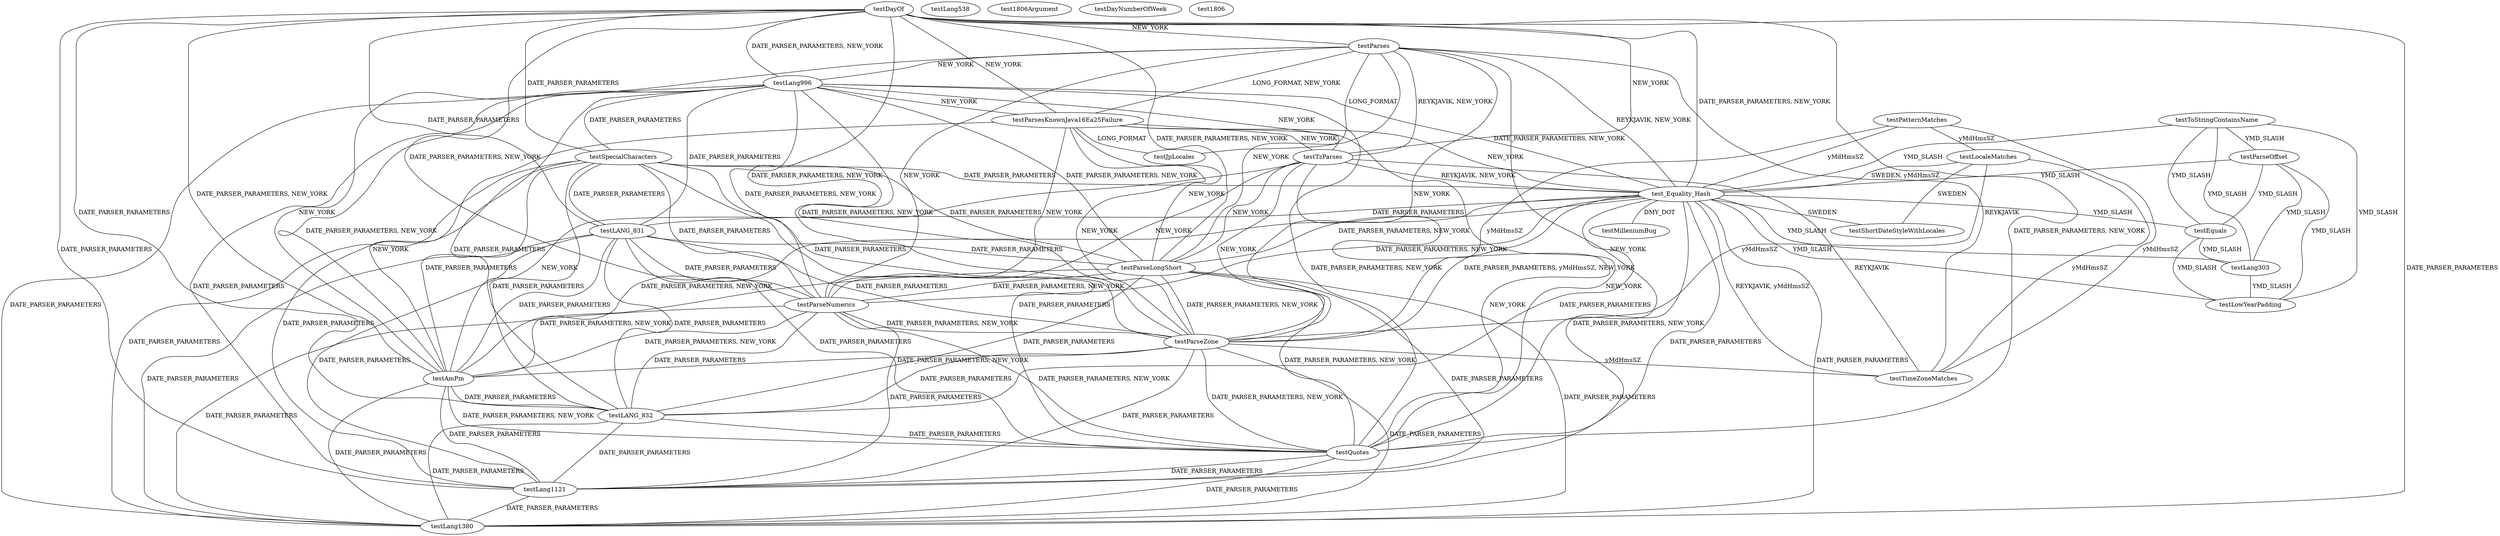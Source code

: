 digraph G {
testDayOf;
testParses;
testLang538;
testPatternMatches;
testLang996;
testParsesKnownJava16Ea25Failure;
testSpecialCharacters;
testToStringContainsName;
testParseOffset;
testLocaleMatches;
test1806Argument;
testTzParses;
test_Equality_Hash;
testEquals;
testLANG_831;
testParseLongShort;
testParseNumerics;
testParseZone;
testAmPm;
testDayNumberOfWeek;
testLang303;
testJpLocales;
test1806;
testLANG_832;
testLowYearPadding;
testQuotes;
testLang1121;
testLang1380;
testTimeZoneMatches;
testMilleniumBug;
testShortDateStyleWithLocales;
testLANG_831 -> testParseLongShort [label=" DATE_PARSER_PARAMETERS", dir=none];
testLANG_831 -> testParseNumerics [label=" DATE_PARSER_PARAMETERS", dir=none];
testLANG_831 -> testParseZone [label=" DATE_PARSER_PARAMETERS", dir=none];
testLANG_831 -> testAmPm [label=" DATE_PARSER_PARAMETERS", dir=none];
testLANG_831 -> testQuotes [label=" DATE_PARSER_PARAMETERS", dir=none];
testLANG_831 -> testLang1121 [label=" DATE_PARSER_PARAMETERS", dir=none];
testLANG_831 -> testLang1380 [label=" DATE_PARSER_PARAMETERS", dir=none];
testLANG_831 -> testLANG_832 [label=" DATE_PARSER_PARAMETERS", dir=none];
testParseLongShort -> testParseNumerics [label=" DATE_PARSER_PARAMETERS, NEW_YORK", dir=none];
testParseLongShort -> testParseZone [label=" DATE_PARSER_PARAMETERS, NEW_YORK", dir=none];
testParseLongShort -> testAmPm [label=" DATE_PARSER_PARAMETERS, NEW_YORK", dir=none];
testParseLongShort -> testQuotes [label=" DATE_PARSER_PARAMETERS, NEW_YORK", dir=none];
testParseLongShort -> testLang1121 [label=" DATE_PARSER_PARAMETERS", dir=none];
testParseLongShort -> testLang1380 [label=" DATE_PARSER_PARAMETERS", dir=none];
testParseLongShort -> testLANG_832 [label=" DATE_PARSER_PARAMETERS", dir=none];
testDayOf -> testLANG_831 [label=" DATE_PARSER_PARAMETERS", dir=none];
testDayOf -> testParseLongShort [label=" DATE_PARSER_PARAMETERS, NEW_YORK", dir=none];
testDayOf -> testParseNumerics [label=" DATE_PARSER_PARAMETERS, NEW_YORK", dir=none];
testDayOf -> testParses [label=" NEW_YORK", dir=none];
testDayOf -> testParseZone [label=" DATE_PARSER_PARAMETERS, NEW_YORK", dir=none];
testDayOf -> testAmPm [label=" DATE_PARSER_PARAMETERS, NEW_YORK", dir=none];
testDayOf -> testLang996 [label=" DATE_PARSER_PARAMETERS, NEW_YORK", dir=none];
testDayOf -> testParsesKnownJava16Ea25Failure [label=" NEW_YORK", dir=none];
testDayOf -> testSpecialCharacters [label=" DATE_PARSER_PARAMETERS", dir=none];
testDayOf -> testLANG_832 [label=" DATE_PARSER_PARAMETERS", dir=none];
testDayOf -> testQuotes [label=" DATE_PARSER_PARAMETERS, NEW_YORK", dir=none];
testDayOf -> testLang1121 [label=" DATE_PARSER_PARAMETERS", dir=none];
testDayOf -> testTzParses [label=" NEW_YORK", dir=none];
testDayOf -> testLang1380 [label=" DATE_PARSER_PARAMETERS", dir=none];
testDayOf -> test_Equality_Hash [label=" DATE_PARSER_PARAMETERS, NEW_YORK", dir=none];
testParseNumerics -> testParseZone [label=" DATE_PARSER_PARAMETERS, NEW_YORK", dir=none];
testParseNumerics -> testAmPm [label=" DATE_PARSER_PARAMETERS, NEW_YORK", dir=none];
testParseNumerics -> testQuotes [label=" DATE_PARSER_PARAMETERS, NEW_YORK", dir=none];
testParseNumerics -> testLang1121 [label=" DATE_PARSER_PARAMETERS", dir=none];
testParseNumerics -> testLang1380 [label=" DATE_PARSER_PARAMETERS", dir=none];
testParseNumerics -> testLANG_832 [label=" DATE_PARSER_PARAMETERS", dir=none];
testParses -> testParseLongShort [label=" NEW_YORK", dir=none];
testParses -> testParseNumerics [label=" NEW_YORK", dir=none];
testParses -> testParseZone [label=" NEW_YORK", dir=none];
testParses -> testAmPm [label=" NEW_YORK", dir=none];
testParses -> testQuotes [label=" NEW_YORK", dir=none];
testParses -> testLang996 [label=" NEW_YORK", dir=none];
testParses -> testJpLocales [label=" LONG_FORMAT", dir=none];
testParses -> testParsesKnownJava16Ea25Failure [label=" LONG_FORMAT, NEW_YORK", dir=none];
testParses -> testTzParses [label=" REYKJAVIK, NEW_YORK", dir=none];
testParses -> testTimeZoneMatches [label=" REYKJAVIK", dir=none];
testParses -> test_Equality_Hash [label=" REYKJAVIK, NEW_YORK", dir=none];
testPatternMatches -> testLocaleMatches [label=" yMdHmsSZ", dir=none];
testPatternMatches -> testParseZone [label=" yMdHmsSZ", dir=none];
testPatternMatches -> testTimeZoneMatches [label=" yMdHmsSZ", dir=none];
testPatternMatches -> test_Equality_Hash [label=" yMdHmsSZ", dir=none];
testParseZone -> testAmPm [label=" DATE_PARSER_PARAMETERS, NEW_YORK", dir=none];
testParseZone -> testQuotes [label=" DATE_PARSER_PARAMETERS, NEW_YORK", dir=none];
testParseZone -> testLang1121 [label=" DATE_PARSER_PARAMETERS", dir=none];
testParseZone -> testLang1380 [label=" DATE_PARSER_PARAMETERS", dir=none];
testParseZone -> testTimeZoneMatches [label=" yMdHmsSZ", dir=none];
testParseZone -> testLANG_832 [label=" DATE_PARSER_PARAMETERS", dir=none];
testAmPm -> testQuotes [label=" DATE_PARSER_PARAMETERS, NEW_YORK", dir=none];
testAmPm -> testLang1121 [label=" DATE_PARSER_PARAMETERS", dir=none];
testAmPm -> testLang1380 [label=" DATE_PARSER_PARAMETERS", dir=none];
testAmPm -> testLANG_832 [label=" DATE_PARSER_PARAMETERS", dir=none];
testLang996 -> testLANG_831 [label=" DATE_PARSER_PARAMETERS", dir=none];
testLang996 -> testParseLongShort [label=" DATE_PARSER_PARAMETERS, NEW_YORK", dir=none];
testLang996 -> testParseNumerics [label=" DATE_PARSER_PARAMETERS, NEW_YORK", dir=none];
testLang996 -> testParseZone [label=" DATE_PARSER_PARAMETERS, NEW_YORK", dir=none];
testLang996 -> testAmPm [label=" DATE_PARSER_PARAMETERS, NEW_YORK", dir=none];
testLang996 -> testParsesKnownJava16Ea25Failure [label=" NEW_YORK", dir=none];
testLang996 -> testSpecialCharacters [label=" DATE_PARSER_PARAMETERS", dir=none];
testLang996 -> testLANG_832 [label=" DATE_PARSER_PARAMETERS", dir=none];
testLang996 -> testQuotes [label=" DATE_PARSER_PARAMETERS, NEW_YORK", dir=none];
testLang996 -> testLang1121 [label=" DATE_PARSER_PARAMETERS", dir=none];
testLang996 -> testTzParses [label=" NEW_YORK", dir=none];
testLang996 -> testLang1380 [label=" DATE_PARSER_PARAMETERS", dir=none];
testLang996 -> test_Equality_Hash [label=" DATE_PARSER_PARAMETERS, NEW_YORK", dir=none];
testLang303 -> testLowYearPadding [label=" YMD_SLASH", dir=none];
testParsesKnownJava16Ea25Failure -> testParseLongShort [label=" NEW_YORK", dir=none];
testParsesKnownJava16Ea25Failure -> testParseNumerics [label=" NEW_YORK", dir=none];
testParsesKnownJava16Ea25Failure -> testParseZone [label=" NEW_YORK", dir=none];
testParsesKnownJava16Ea25Failure -> testAmPm [label=" NEW_YORK", dir=none];
testParsesKnownJava16Ea25Failure -> testQuotes [label=" NEW_YORK", dir=none];
testParsesKnownJava16Ea25Failure -> testJpLocales [label=" LONG_FORMAT", dir=none];
testParsesKnownJava16Ea25Failure -> testTzParses [label=" NEW_YORK", dir=none];
testParsesKnownJava16Ea25Failure -> test_Equality_Hash [label=" NEW_YORK", dir=none];
testSpecialCharacters -> testLANG_831 [label=" DATE_PARSER_PARAMETERS", dir=none];
testSpecialCharacters -> testParseLongShort [label=" DATE_PARSER_PARAMETERS", dir=none];
testSpecialCharacters -> testParseNumerics [label=" DATE_PARSER_PARAMETERS", dir=none];
testSpecialCharacters -> testParseZone [label=" DATE_PARSER_PARAMETERS", dir=none];
testSpecialCharacters -> testAmPm [label=" DATE_PARSER_PARAMETERS", dir=none];
testSpecialCharacters -> testQuotes [label=" DATE_PARSER_PARAMETERS", dir=none];
testSpecialCharacters -> testLang1121 [label=" DATE_PARSER_PARAMETERS", dir=none];
testSpecialCharacters -> testLang1380 [label=" DATE_PARSER_PARAMETERS", dir=none];
testSpecialCharacters -> test_Equality_Hash [label=" DATE_PARSER_PARAMETERS", dir=none];
testSpecialCharacters -> testLANG_832 [label=" DATE_PARSER_PARAMETERS", dir=none];
testLANG_832 -> testQuotes [label=" DATE_PARSER_PARAMETERS", dir=none];
testLANG_832 -> testLang1121 [label=" DATE_PARSER_PARAMETERS", dir=none];
testLANG_832 -> testLang1380 [label=" DATE_PARSER_PARAMETERS", dir=none];
testToStringContainsName -> testParseOffset [label=" YMD_SLASH", dir=none];
testToStringContainsName -> testLowYearPadding [label=" YMD_SLASH", dir=none];
testToStringContainsName -> testLang303 [label=" YMD_SLASH", dir=none];
testToStringContainsName -> test_Equality_Hash [label=" YMD_SLASH", dir=none];
testToStringContainsName -> testEquals [label=" YMD_SLASH", dir=none];
testParseOffset -> testLowYearPadding [label=" YMD_SLASH", dir=none];
testParseOffset -> testLang303 [label=" YMD_SLASH", dir=none];
testParseOffset -> test_Equality_Hash [label=" YMD_SLASH", dir=none];
testParseOffset -> testEquals [label=" YMD_SLASH", dir=none];
testLocaleMatches -> testParseZone [label=" yMdHmsSZ", dir=none];
testLocaleMatches -> testTimeZoneMatches [label=" yMdHmsSZ", dir=none];
testLocaleMatches -> test_Equality_Hash [label=" SWEDEN, yMdHmsSZ", dir=none];
testLocaleMatches -> testShortDateStyleWithLocales [label=" SWEDEN", dir=none];
testQuotes -> testLang1121 [label=" DATE_PARSER_PARAMETERS", dir=none];
testQuotes -> testLang1380 [label=" DATE_PARSER_PARAMETERS", dir=none];
testLang1121 -> testLang1380 [label=" DATE_PARSER_PARAMETERS", dir=none];
testTzParses -> testParseLongShort [label=" NEW_YORK", dir=none];
testTzParses -> testParseNumerics [label=" NEW_YORK", dir=none];
testTzParses -> testParseZone [label=" NEW_YORK", dir=none];
testTzParses -> testAmPm [label=" NEW_YORK", dir=none];
testTzParses -> testQuotes [label=" NEW_YORK", dir=none];
testTzParses -> testTimeZoneMatches [label=" REYKJAVIK", dir=none];
testTzParses -> test_Equality_Hash [label=" REYKJAVIK, NEW_YORK", dir=none];
test_Equality_Hash -> testLANG_831 [label=" DATE_PARSER_PARAMETERS", dir=none];
test_Equality_Hash -> testParseLongShort [label=" DATE_PARSER_PARAMETERS, NEW_YORK", dir=none];
test_Equality_Hash -> testParseNumerics [label=" DATE_PARSER_PARAMETERS, NEW_YORK", dir=none];
test_Equality_Hash -> testParseZone [label=" DATE_PARSER_PARAMETERS, yMdHmsSZ, NEW_YORK", dir=none];
test_Equality_Hash -> testAmPm [label=" DATE_PARSER_PARAMETERS, NEW_YORK", dir=none];
test_Equality_Hash -> testLang303 [label=" YMD_SLASH", dir=none];
test_Equality_Hash -> testLANG_832 [label=" DATE_PARSER_PARAMETERS", dir=none];
test_Equality_Hash -> testLowYearPadding [label=" YMD_SLASH", dir=none];
test_Equality_Hash -> testQuotes [label=" DATE_PARSER_PARAMETERS, NEW_YORK", dir=none];
test_Equality_Hash -> testLang1121 [label=" DATE_PARSER_PARAMETERS", dir=none];
test_Equality_Hash -> testLang1380 [label=" DATE_PARSER_PARAMETERS", dir=none];
test_Equality_Hash -> testTimeZoneMatches [label=" REYKJAVIK, yMdHmsSZ", dir=none];
test_Equality_Hash -> testMilleniumBug [label=" DMY_DOT", dir=none];
test_Equality_Hash -> testShortDateStyleWithLocales [label=" SWEDEN", dir=none];
test_Equality_Hash -> testEquals [label=" YMD_SLASH", dir=none];
testEquals -> testLowYearPadding [label=" YMD_SLASH", dir=none];
testEquals -> testLang303 [label=" YMD_SLASH", dir=none];
}